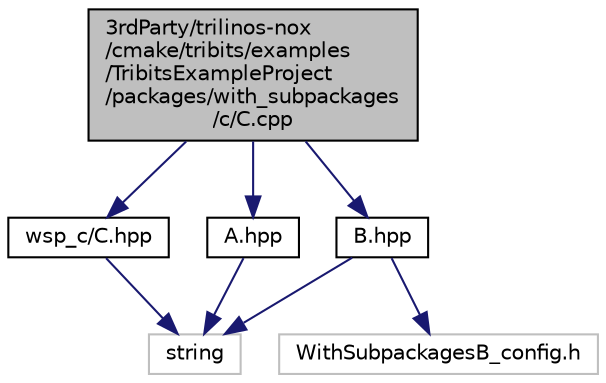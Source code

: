 digraph "3rdParty/trilinos-nox/cmake/tribits/examples/TribitsExampleProject/packages/with_subpackages/c/C.cpp"
{
  edge [fontname="Helvetica",fontsize="10",labelfontname="Helvetica",labelfontsize="10"];
  node [fontname="Helvetica",fontsize="10",shape=record];
  Node0 [label="3rdParty/trilinos-nox\l/cmake/tribits/examples\l/TribitsExampleProject\l/packages/with_subpackages\l/c/C.cpp",height=0.2,width=0.4,color="black", fillcolor="grey75", style="filled", fontcolor="black"];
  Node0 -> Node1 [color="midnightblue",fontsize="10",style="solid",fontname="Helvetica"];
  Node1 [label="wsp_c/C.hpp",height=0.2,width=0.4,color="black", fillcolor="white", style="filled",URL="$d1/dc9/_c_8hpp.html"];
  Node1 -> Node2 [color="midnightblue",fontsize="10",style="solid",fontname="Helvetica"];
  Node2 [label="string",height=0.2,width=0.4,color="grey75", fillcolor="white", style="filled"];
  Node0 -> Node3 [color="midnightblue",fontsize="10",style="solid",fontname="Helvetica"];
  Node3 [label="A.hpp",height=0.2,width=0.4,color="black", fillcolor="white", style="filled",URL="$d9/d13/_a_8hpp.html"];
  Node3 -> Node2 [color="midnightblue",fontsize="10",style="solid",fontname="Helvetica"];
  Node0 -> Node4 [color="midnightblue",fontsize="10",style="solid",fontname="Helvetica"];
  Node4 [label="B.hpp",height=0.2,width=0.4,color="black", fillcolor="white", style="filled",URL="$dc/d44/_b_8hpp.html"];
  Node4 -> Node5 [color="midnightblue",fontsize="10",style="solid",fontname="Helvetica"];
  Node5 [label="WithSubpackagesB_config.h",height=0.2,width=0.4,color="grey75", fillcolor="white", style="filled"];
  Node4 -> Node2 [color="midnightblue",fontsize="10",style="solid",fontname="Helvetica"];
}
